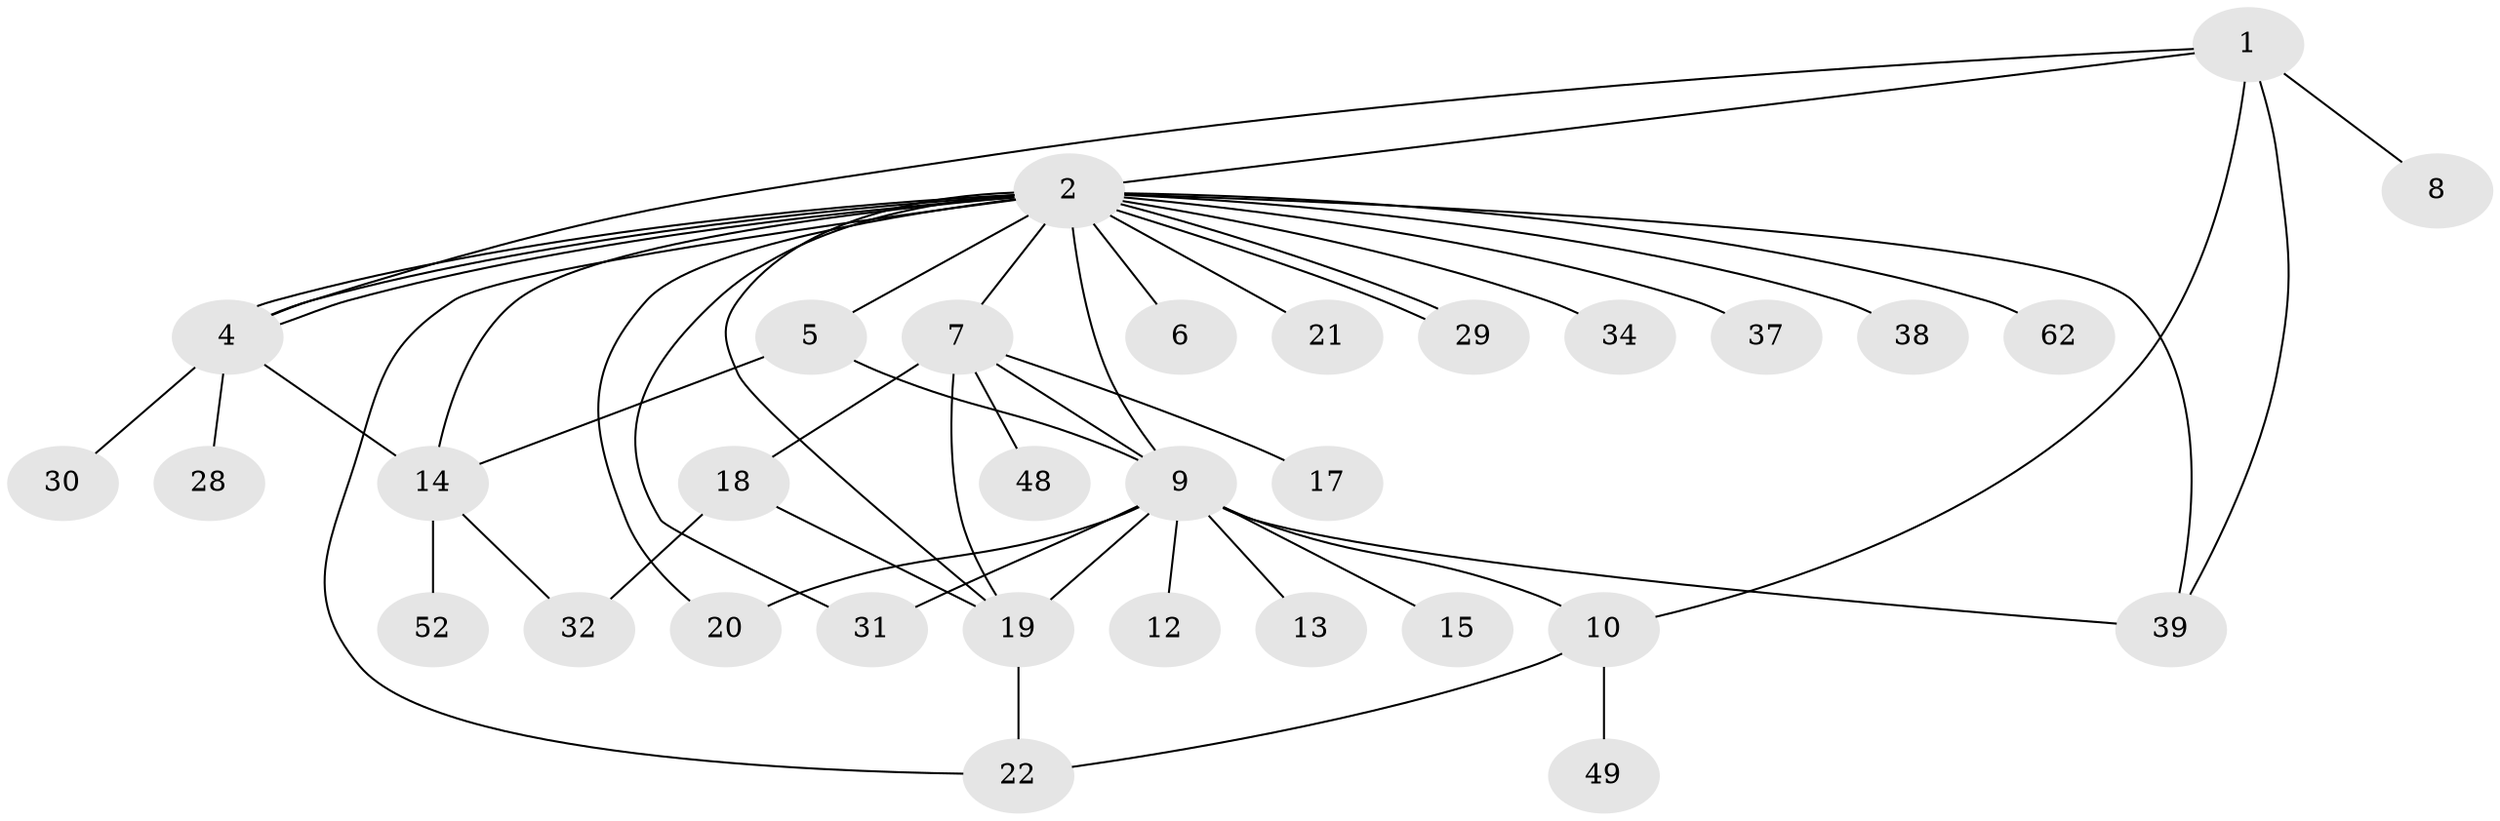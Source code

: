 // original degree distribution, {5: 0.0625, 23: 0.015625, 12: 0.015625, 7: 0.03125, 3: 0.109375, 1: 0.484375, 19: 0.015625, 4: 0.046875, 2: 0.21875}
// Generated by graph-tools (version 1.1) at 2025/14/03/09/25 04:14:33]
// undirected, 32 vertices, 50 edges
graph export_dot {
graph [start="1"]
  node [color=gray90,style=filled];
  1;
  2 [super="+56+3+50+58+60+61+45+46"];
  4;
  5 [super="+25"];
  6;
  7;
  8;
  9 [super="+27+23+40+42+43+41+26+11"];
  10;
  12;
  13;
  14 [super="+36+35"];
  15;
  17;
  18 [super="+33"];
  19 [super="+51+24"];
  20;
  21;
  22;
  28;
  29;
  30;
  31;
  32;
  34;
  37;
  38;
  39;
  48;
  49;
  52;
  62;
  1 -- 2;
  1 -- 4;
  1 -- 8;
  1 -- 10;
  1 -- 39;
  2 -- 4;
  2 -- 4;
  2 -- 4;
  2 -- 5;
  2 -- 7;
  2 -- 9 [weight=3];
  2 -- 20;
  2 -- 22;
  2 -- 29;
  2 -- 29;
  2 -- 31;
  2 -- 34;
  2 -- 38;
  2 -- 37;
  2 -- 6;
  2 -- 39;
  2 -- 14 [weight=2];
  2 -- 19;
  2 -- 21;
  2 -- 62;
  4 -- 28;
  4 -- 30;
  4 -- 14;
  5 -- 9;
  5 -- 14;
  7 -- 9 [weight=2];
  7 -- 17;
  7 -- 18;
  7 -- 48;
  7 -- 19;
  9 -- 10;
  9 -- 12;
  9 -- 13;
  9 -- 15;
  9 -- 20;
  9 -- 39;
  9 -- 31;
  9 -- 19;
  10 -- 22;
  10 -- 49;
  14 -- 32;
  14 -- 52;
  18 -- 32;
  18 -- 19;
  19 -- 22;
}
